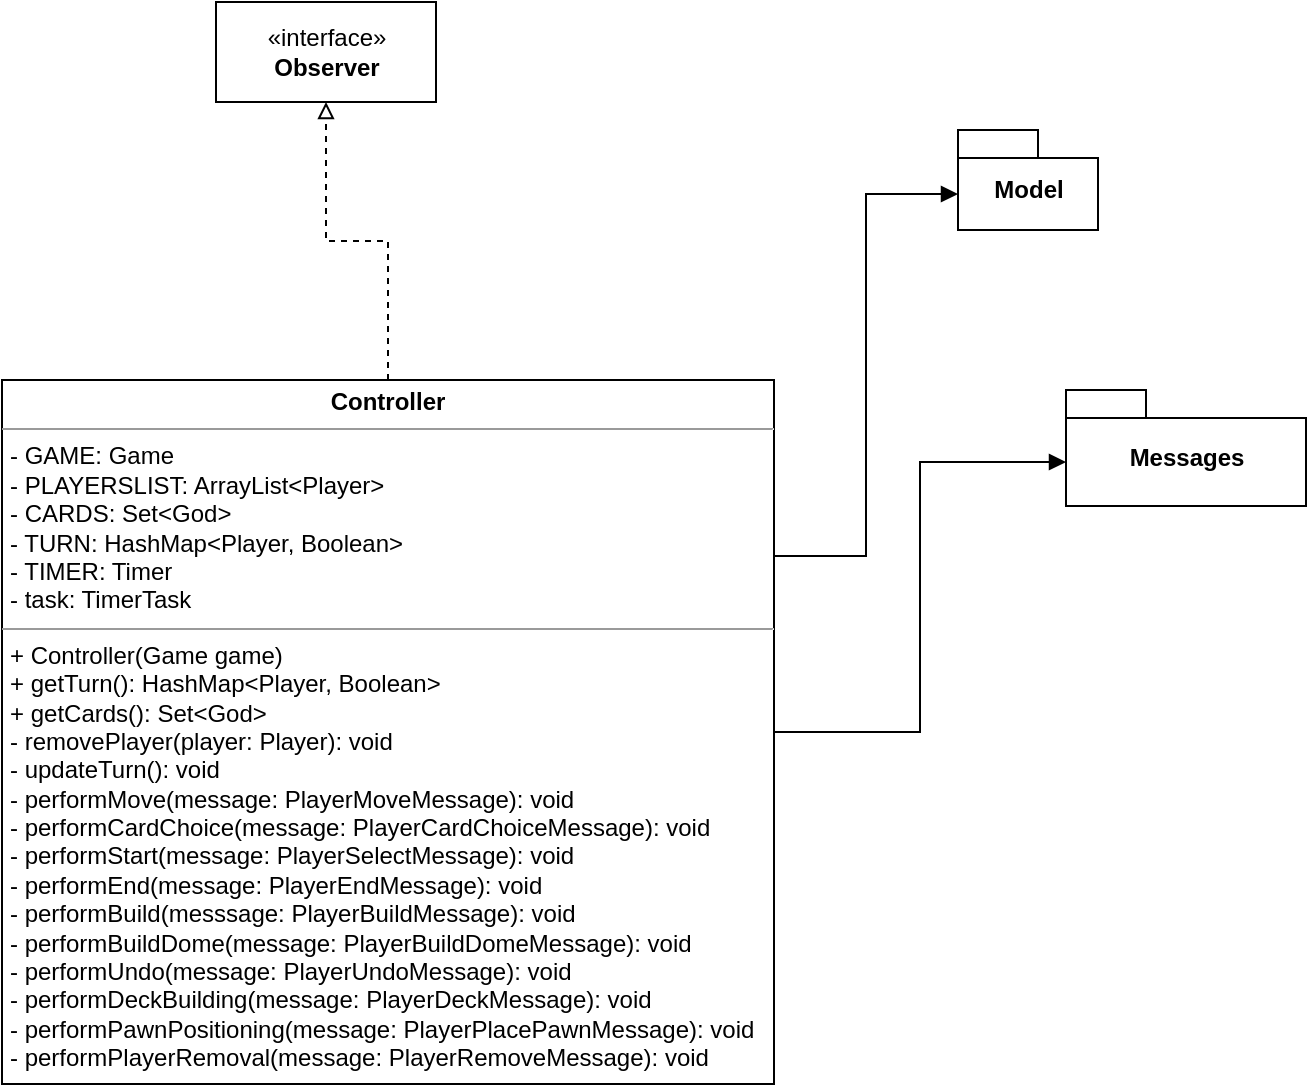 <mxfile version="13.0.3" type="device"><diagram id="-WENF1uZhysJqQvcyBzV" name="Page-1"><mxGraphModel dx="2093" dy="1143" grid="0" gridSize="10" guides="1" tooltips="1" connect="1" arrows="1" fold="1" page="1" pageScale="1" pageWidth="1169" pageHeight="827" math="0" shadow="0"><root><mxCell id="0"/><mxCell id="1" parent="0"/><mxCell id="0V0KwXom9wnMVXdjDpvW-1" value="Model" style="shape=folder;fontStyle=1;spacingTop=10;tabWidth=40;tabHeight=14;tabPosition=left;html=1;" parent="1" vertex="1"><mxGeometry x="679" y="154" width="70" height="50" as="geometry"/></mxCell><mxCell id="hi7nw3z8Ey0fQ_pyNcvt-2" style="edgeStyle=orthogonalEdgeStyle;rounded=0;orthogonalLoop=1;jettySize=auto;html=1;endArrow=block;endFill=0;dashed=1;" edge="1" parent="1" source="0V0KwXom9wnMVXdjDpvW-3" target="hi7nw3z8Ey0fQ_pyNcvt-1"><mxGeometry relative="1" as="geometry"/></mxCell><mxCell id="hi7nw3z8Ey0fQ_pyNcvt-3" style="edgeStyle=orthogonalEdgeStyle;rounded=0;orthogonalLoop=1;jettySize=auto;html=1;entryX=0;entryY=0;entryDx=0;entryDy=32;entryPerimeter=0;endArrow=block;endFill=1;exitX=1;exitY=0.25;exitDx=0;exitDy=0;" edge="1" parent="1" source="0V0KwXom9wnMVXdjDpvW-3" target="0V0KwXom9wnMVXdjDpvW-1"><mxGeometry relative="1" as="geometry"/></mxCell><mxCell id="hi7nw3z8Ey0fQ_pyNcvt-5" style="edgeStyle=orthogonalEdgeStyle;rounded=0;orthogonalLoop=1;jettySize=auto;html=1;entryX=0;entryY=0;entryDx=0;entryDy=36;entryPerimeter=0;endArrow=block;endFill=1;" edge="1" parent="1" source="0V0KwXom9wnMVXdjDpvW-3" target="QDhT2z-LHivl394CIRAR-5"><mxGeometry relative="1" as="geometry"/></mxCell><mxCell id="0V0KwXom9wnMVXdjDpvW-3" value="&lt;p style=&quot;margin: 0px ; margin-top: 4px ; text-align: center&quot;&gt;&lt;b&gt;Controller&lt;/b&gt;&lt;/p&gt;&lt;hr size=&quot;1&quot;&gt;&lt;p style=&quot;margin: 0px ; margin-left: 4px&quot;&gt;- GAME: Game&lt;/p&gt;&lt;p style=&quot;margin: 0px ; margin-left: 4px&quot;&gt;- PLAYERSLIST: ArrayList&amp;lt;Player&amp;gt;&lt;/p&gt;&lt;p style=&quot;margin: 0px ; margin-left: 4px&quot;&gt;- CARDS: Set&amp;lt;God&amp;gt;&lt;/p&gt;&lt;p style=&quot;margin: 0px ; margin-left: 4px&quot;&gt;- TURN: HashMap&amp;lt;Player, Boolean&amp;gt;&lt;/p&gt;&lt;p style=&quot;margin: 0px ; margin-left: 4px&quot;&gt;- TIMER: Timer&lt;/p&gt;&lt;p style=&quot;margin: 0px ; margin-left: 4px&quot;&gt;- task: TimerTask&lt;/p&gt;&lt;hr size=&quot;1&quot;&gt;&lt;p style=&quot;margin: 0px ; margin-left: 4px&quot;&gt;+ Controller(Game game)&lt;/p&gt;&lt;p style=&quot;margin: 0px ; margin-left: 4px&quot;&gt;+ getTurn(): HashMap&amp;lt;Player, Boolean&amp;gt;&lt;/p&gt;&lt;p style=&quot;margin: 0px ; margin-left: 4px&quot;&gt;+ getCards(): Set&amp;lt;God&amp;gt;&lt;/p&gt;&lt;p style=&quot;margin: 0px ; margin-left: 4px&quot;&gt;- removePlayer(player: Player): void&lt;/p&gt;&lt;p style=&quot;margin: 0px ; margin-left: 4px&quot;&gt;- updateTurn(): void&lt;/p&gt;&lt;p style=&quot;margin: 0px ; margin-left: 4px&quot;&gt;- performMove(message: PlayerMoveMessage): void&lt;/p&gt;&lt;p style=&quot;margin: 0px ; margin-left: 4px&quot;&gt;- performCardChoice(message: PlayerCardChoiceMessage): void&lt;/p&gt;&lt;p style=&quot;margin: 0px ; margin-left: 4px&quot;&gt;- performStart(message: PlayerSelectMessage): void&lt;/p&gt;&lt;p style=&quot;margin: 0px ; margin-left: 4px&quot;&gt;- performEnd(message: PlayerEndMessage): void&lt;/p&gt;&lt;p style=&quot;margin: 0px ; margin-left: 4px&quot;&gt;- performBuild(messsage: PlayerBuildMessage): void&lt;/p&gt;&lt;p style=&quot;margin: 0px ; margin-left: 4px&quot;&gt;- performBuildDome(message: PlayerBuildDomeMessage): void&lt;/p&gt;&lt;p style=&quot;margin: 0px ; margin-left: 4px&quot;&gt;- performUndo(message: PlayerUndoMessage): void&lt;/p&gt;&lt;p style=&quot;margin: 0px ; margin-left: 4px&quot;&gt;- performDeckBuilding(message: PlayerDeckMessage): void&lt;/p&gt;&lt;p style=&quot;margin: 0px ; margin-left: 4px&quot;&gt;- performPawnPositioning(message: PlayerPlacePawnMessage): void&lt;/p&gt;&lt;p style=&quot;margin: 0px ; margin-left: 4px&quot;&gt;- performPlayerRemoval(message: PlayerRemoveMessage): void&lt;/p&gt;&lt;p style=&quot;margin: 0px ; margin-left: 4px&quot;&gt;&lt;br&gt;&lt;/p&gt;" style="verticalAlign=top;align=left;overflow=fill;fontSize=12;fontFamily=Helvetica;html=1;" parent="1" vertex="1"><mxGeometry x="201" y="279" width="386" height="352" as="geometry"/></mxCell><mxCell id="QDhT2z-LHivl394CIRAR-5" value="Messages" style="shape=folder;fontStyle=1;spacingTop=10;tabWidth=40;tabHeight=14;tabPosition=left;html=1;" parent="1" vertex="1"><mxGeometry x="733" y="284" width="120" height="58" as="geometry"/></mxCell><mxCell id="hi7nw3z8Ey0fQ_pyNcvt-1" value="«interface»&lt;br&gt;&lt;b&gt;Observer&lt;/b&gt;" style="html=1;" vertex="1" parent="1"><mxGeometry x="308" y="90" width="110" height="50" as="geometry"/></mxCell></root></mxGraphModel></diagram></mxfile>